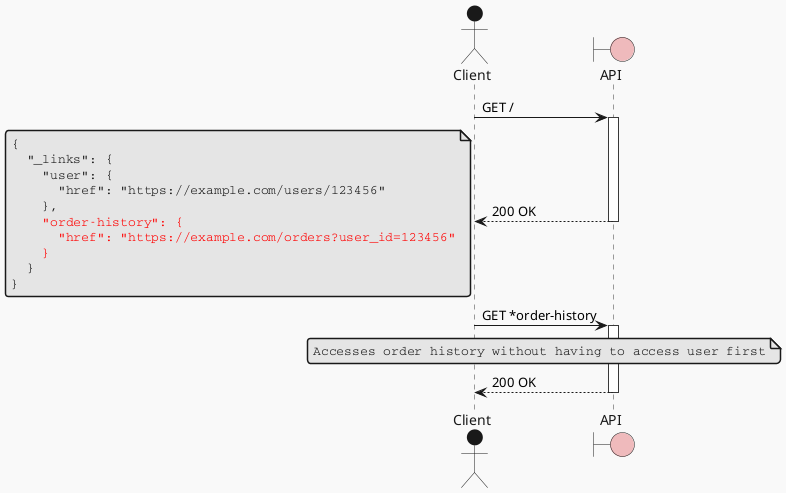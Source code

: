 @startuml hub_resource
!theme mars
skinparam NoteFontName Courier

actor Client as client
boundary API as api

client -> api++: GET /
return 200 OK
note left
{
  "_links": {
    "user": {
      "href": "https://example.com/users/123456"
    },
<color:red>    "order-history": {
<color:red>      "href": "https://example.com/orders?user_id=123456"
<color:red>    }
  }
}
endnote

client -> api++: GET *order-history
note across
Accesses order history without having to access user first
endnote
return 200 OK
@enduml
